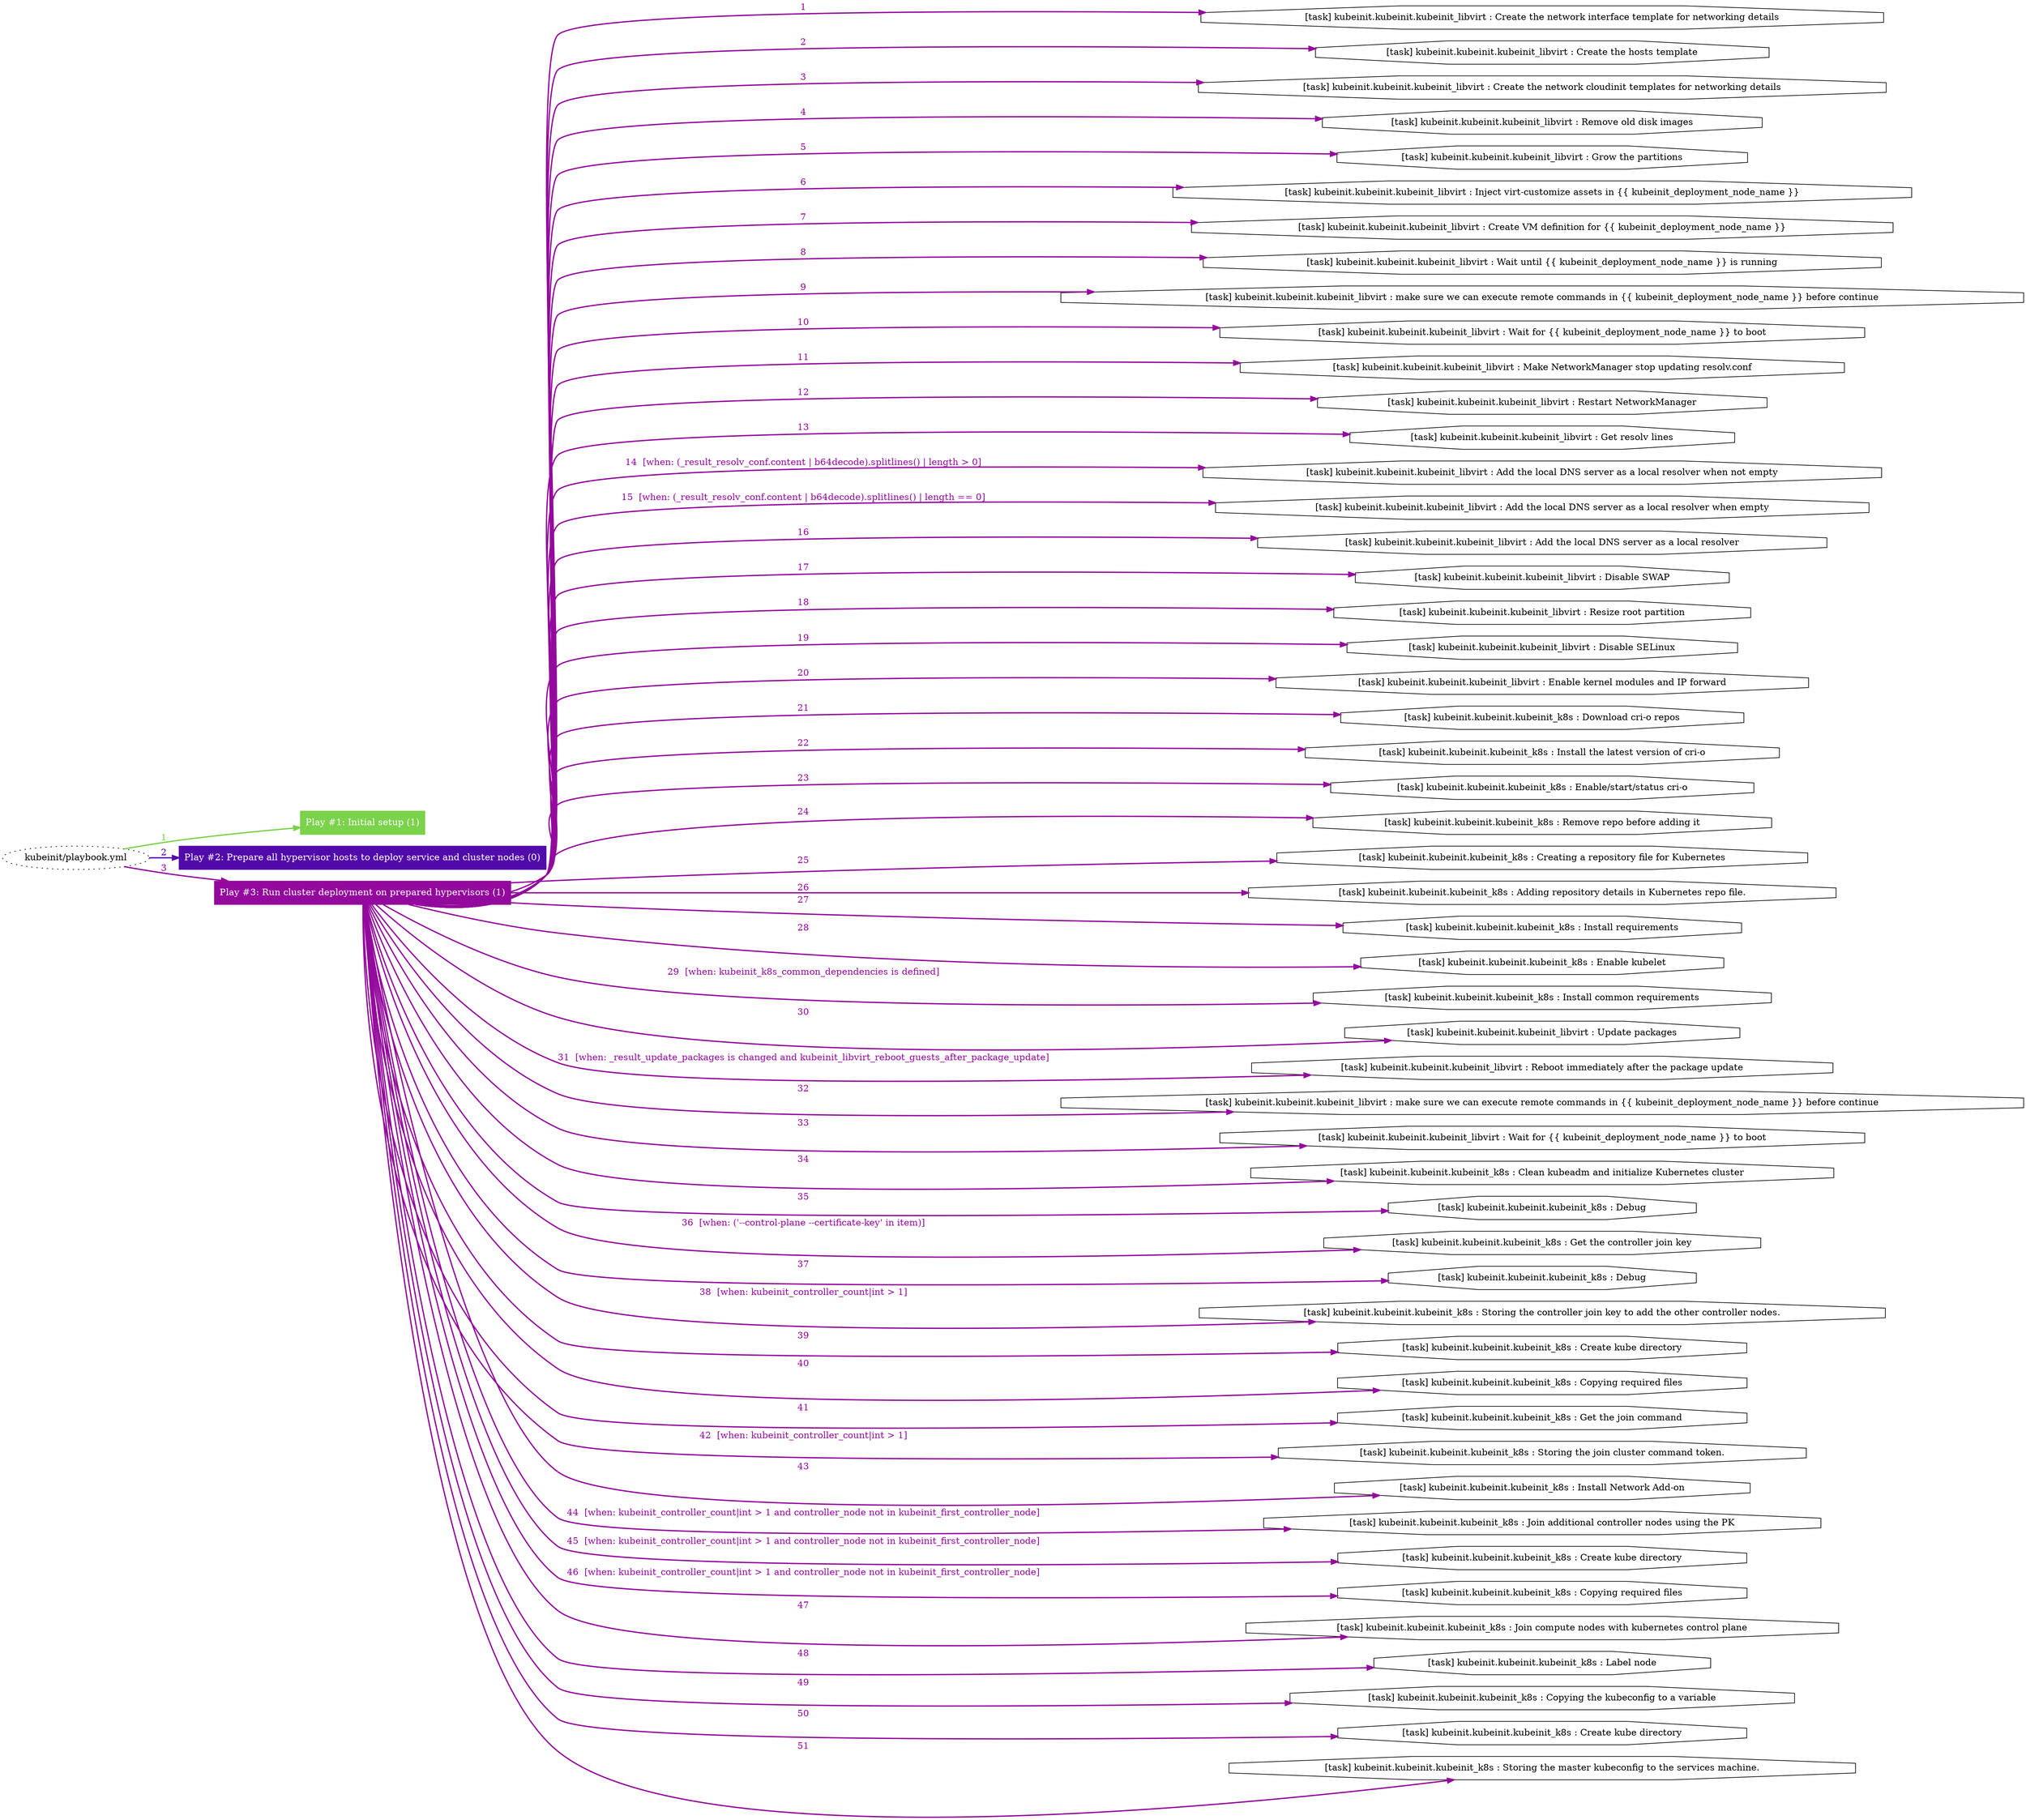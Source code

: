 digraph "kubeinit/playbook.yml "{
	graph [concentrate=true ordering=in rankdir=LR ratio=fill]
	edge [esep=5 sep=10]
	"kubeinit/playbook.yml" [id=root_node style=dotted]
	subgraph "Play #1: Initial setup (1) "{
		"Play #1: Initial setup (1)" [color="#7bd24b" fontcolor="#ffffff" id="play_ced8927b-2a87-4751-b092-b549aaf9714a" shape=box style=filled tooltip=localhost]
		"kubeinit/playbook.yml" -> "Play #1: Initial setup (1)" [label=1 color="#7bd24b" fontcolor="#7bd24b" id="edge_815bdfb1-c96b-40f4-b5c3-1776451f226a" style=bold]
	}
	subgraph "Play #2: Prepare all hypervisor hosts to deploy service and cluster nodes (0) "{
		"Play #2: Prepare all hypervisor hosts to deploy service and cluster nodes (0)" [color="#520bab" fontcolor="#ffffff" id="play_55056aeb-0141-457d-a4e2-bd0a4c1d6c25" shape=box style=filled tooltip=""]
		"kubeinit/playbook.yml" -> "Play #2: Prepare all hypervisor hosts to deploy service and cluster nodes (0)" [label=2 color="#520bab" fontcolor="#520bab" id="edge_2ed3254d-c87b-401a-8506-a2e665f4e94c" style=bold]
	}
	subgraph "Play #3: Run cluster deployment on prepared hypervisors (1) "{
		"Play #3: Run cluster deployment on prepared hypervisors (1)" [color="#94099d" fontcolor="#ffffff" id="play_adfce04e-5a6c-43b0-8154-4d7f9313779a" shape=box style=filled tooltip=localhost]
		"kubeinit/playbook.yml" -> "Play #3: Run cluster deployment on prepared hypervisors (1)" [label=3 color="#94099d" fontcolor="#94099d" id="edge_6b461f4a-6be0-49dc-a176-6b34fa441be9" style=bold]
		"task_feb956a0-6262-4956-aa7f-63d3486749da" [label="[task] kubeinit.kubeinit.kubeinit_libvirt : Create the network interface template for networking details" id="task_feb956a0-6262-4956-aa7f-63d3486749da" shape=octagon tooltip="[task] kubeinit.kubeinit.kubeinit_libvirt : Create the network interface template for networking details"]
		"Play #3: Run cluster deployment on prepared hypervisors (1)" -> "task_feb956a0-6262-4956-aa7f-63d3486749da" [label=1 color="#94099d" fontcolor="#94099d" id="edge_be096d32-93ac-4276-8641-1e2f1af5391f" style=bold]
		"task_0cada47c-e1a1-4f0e-b76e-87929c7f6f66" [label="[task] kubeinit.kubeinit.kubeinit_libvirt : Create the hosts template" id="task_0cada47c-e1a1-4f0e-b76e-87929c7f6f66" shape=octagon tooltip="[task] kubeinit.kubeinit.kubeinit_libvirt : Create the hosts template"]
		"Play #3: Run cluster deployment on prepared hypervisors (1)" -> "task_0cada47c-e1a1-4f0e-b76e-87929c7f6f66" [label=2 color="#94099d" fontcolor="#94099d" id="edge_64524dbc-f39e-4850-9616-2bbff3d71725" style=bold]
		"task_d2191847-9064-40e8-8a02-a9a3e10f3104" [label="[task] kubeinit.kubeinit.kubeinit_libvirt : Create the network cloudinit templates for networking details" id="task_d2191847-9064-40e8-8a02-a9a3e10f3104" shape=octagon tooltip="[task] kubeinit.kubeinit.kubeinit_libvirt : Create the network cloudinit templates for networking details"]
		"Play #3: Run cluster deployment on prepared hypervisors (1)" -> "task_d2191847-9064-40e8-8a02-a9a3e10f3104" [label=3 color="#94099d" fontcolor="#94099d" id="edge_0fc825ae-761c-47be-a6c1-db0be1fa94dd" style=bold]
		"task_f602ad23-d4e7-475b-861e-17c15b46e6ef" [label="[task] kubeinit.kubeinit.kubeinit_libvirt : Remove old disk images" id="task_f602ad23-d4e7-475b-861e-17c15b46e6ef" shape=octagon tooltip="[task] kubeinit.kubeinit.kubeinit_libvirt : Remove old disk images"]
		"Play #3: Run cluster deployment on prepared hypervisors (1)" -> "task_f602ad23-d4e7-475b-861e-17c15b46e6ef" [label=4 color="#94099d" fontcolor="#94099d" id="edge_1f9a6829-4deb-4951-a17e-39fa106051f6" style=bold]
		"task_ceefe7ae-d523-4ea3-8d6d-683d6606ff8c" [label="[task] kubeinit.kubeinit.kubeinit_libvirt : Grow the partitions" id="task_ceefe7ae-d523-4ea3-8d6d-683d6606ff8c" shape=octagon tooltip="[task] kubeinit.kubeinit.kubeinit_libvirt : Grow the partitions"]
		"Play #3: Run cluster deployment on prepared hypervisors (1)" -> "task_ceefe7ae-d523-4ea3-8d6d-683d6606ff8c" [label=5 color="#94099d" fontcolor="#94099d" id="edge_6be9ec8a-04df-4c8b-8601-de89980a3c8b" style=bold]
		"task_aed37da6-1065-442a-8762-e1801efc3a4f" [label="[task] kubeinit.kubeinit.kubeinit_libvirt : Inject virt-customize assets in {{ kubeinit_deployment_node_name }}" id="task_aed37da6-1065-442a-8762-e1801efc3a4f" shape=octagon tooltip="[task] kubeinit.kubeinit.kubeinit_libvirt : Inject virt-customize assets in {{ kubeinit_deployment_node_name }}"]
		"Play #3: Run cluster deployment on prepared hypervisors (1)" -> "task_aed37da6-1065-442a-8762-e1801efc3a4f" [label=6 color="#94099d" fontcolor="#94099d" id="edge_7ce2d3a4-38d5-4729-9acc-931b6f7769fb" style=bold]
		"task_df46fe6d-a829-4af5-9414-3b6071cc0093" [label="[task] kubeinit.kubeinit.kubeinit_libvirt : Create VM definition for {{ kubeinit_deployment_node_name }}" id="task_df46fe6d-a829-4af5-9414-3b6071cc0093" shape=octagon tooltip="[task] kubeinit.kubeinit.kubeinit_libvirt : Create VM definition for {{ kubeinit_deployment_node_name }}"]
		"Play #3: Run cluster deployment on prepared hypervisors (1)" -> "task_df46fe6d-a829-4af5-9414-3b6071cc0093" [label=7 color="#94099d" fontcolor="#94099d" id="edge_467a49f1-e318-4053-a023-f37125769985" style=bold]
		"task_657a6439-f344-4c15-9177-8d21ce08e7b7" [label="[task] kubeinit.kubeinit.kubeinit_libvirt : Wait until {{ kubeinit_deployment_node_name }} is running" id="task_657a6439-f344-4c15-9177-8d21ce08e7b7" shape=octagon tooltip="[task] kubeinit.kubeinit.kubeinit_libvirt : Wait until {{ kubeinit_deployment_node_name }} is running"]
		"Play #3: Run cluster deployment on prepared hypervisors (1)" -> "task_657a6439-f344-4c15-9177-8d21ce08e7b7" [label=8 color="#94099d" fontcolor="#94099d" id="edge_49a758ad-80d3-4dbd-baf7-1640f48421b7" style=bold]
		"task_eb173a9f-c398-4215-b7f0-542ac4ac062e" [label="[task] kubeinit.kubeinit.kubeinit_libvirt : make sure we can execute remote commands in {{ kubeinit_deployment_node_name }} before continue" id="task_eb173a9f-c398-4215-b7f0-542ac4ac062e" shape=octagon tooltip="[task] kubeinit.kubeinit.kubeinit_libvirt : make sure we can execute remote commands in {{ kubeinit_deployment_node_name }} before continue"]
		"Play #3: Run cluster deployment on prepared hypervisors (1)" -> "task_eb173a9f-c398-4215-b7f0-542ac4ac062e" [label=9 color="#94099d" fontcolor="#94099d" id="edge_f1f75438-8ce3-4043-9f57-4cd3cc7f7c1b" style=bold]
		"task_8234266b-5887-4fcf-9631-ff53fdce6041" [label="[task] kubeinit.kubeinit.kubeinit_libvirt : Wait for {{ kubeinit_deployment_node_name }} to boot" id="task_8234266b-5887-4fcf-9631-ff53fdce6041" shape=octagon tooltip="[task] kubeinit.kubeinit.kubeinit_libvirt : Wait for {{ kubeinit_deployment_node_name }} to boot"]
		"Play #3: Run cluster deployment on prepared hypervisors (1)" -> "task_8234266b-5887-4fcf-9631-ff53fdce6041" [label=10 color="#94099d" fontcolor="#94099d" id="edge_35e1b132-d3b9-4263-8a63-4b06278cc0b2" style=bold]
		"task_0d5a8845-2a7d-46fe-a8dd-423b6e533dc7" [label="[task] kubeinit.kubeinit.kubeinit_libvirt : Make NetworkManager stop updating resolv.conf" id="task_0d5a8845-2a7d-46fe-a8dd-423b6e533dc7" shape=octagon tooltip="[task] kubeinit.kubeinit.kubeinit_libvirt : Make NetworkManager stop updating resolv.conf"]
		"Play #3: Run cluster deployment on prepared hypervisors (1)" -> "task_0d5a8845-2a7d-46fe-a8dd-423b6e533dc7" [label=11 color="#94099d" fontcolor="#94099d" id="edge_187afa8e-e51a-4ec8-99f5-a0e8168f3788" style=bold]
		"task_b999994b-073a-4c0a-9373-1a55af2cd8f3" [label="[task] kubeinit.kubeinit.kubeinit_libvirt : Restart NetworkManager" id="task_b999994b-073a-4c0a-9373-1a55af2cd8f3" shape=octagon tooltip="[task] kubeinit.kubeinit.kubeinit_libvirt : Restart NetworkManager"]
		"Play #3: Run cluster deployment on prepared hypervisors (1)" -> "task_b999994b-073a-4c0a-9373-1a55af2cd8f3" [label=12 color="#94099d" fontcolor="#94099d" id="edge_1ea99c04-9650-4e89-92ea-728dd6ff51c4" style=bold]
		"task_8fa75706-3a6b-4af6-81c9-45b772ebe9e5" [label="[task] kubeinit.kubeinit.kubeinit_libvirt : Get resolv lines" id="task_8fa75706-3a6b-4af6-81c9-45b772ebe9e5" shape=octagon tooltip="[task] kubeinit.kubeinit.kubeinit_libvirt : Get resolv lines"]
		"Play #3: Run cluster deployment on prepared hypervisors (1)" -> "task_8fa75706-3a6b-4af6-81c9-45b772ebe9e5" [label=13 color="#94099d" fontcolor="#94099d" id="edge_499dd838-f43a-459a-a15f-04ba4b3c023c" style=bold]
		"task_420c3bf2-f2ea-4f94-a0b6-2d90c6c98727" [label="[task] kubeinit.kubeinit.kubeinit_libvirt : Add the local DNS server as a local resolver when not empty" id="task_420c3bf2-f2ea-4f94-a0b6-2d90c6c98727" shape=octagon tooltip="[task] kubeinit.kubeinit.kubeinit_libvirt : Add the local DNS server as a local resolver when not empty"]
		"Play #3: Run cluster deployment on prepared hypervisors (1)" -> "task_420c3bf2-f2ea-4f94-a0b6-2d90c6c98727" [label="14  [when: (_result_resolv_conf.content | b64decode).splitlines() | length > 0]" color="#94099d" fontcolor="#94099d" id="edge_574965d0-1098-411d-8923-4fe0495429b6" style=bold]
		"task_e37766fd-b73d-4464-8b5a-ed10b77a6521" [label="[task] kubeinit.kubeinit.kubeinit_libvirt : Add the local DNS server as a local resolver when empty" id="task_e37766fd-b73d-4464-8b5a-ed10b77a6521" shape=octagon tooltip="[task] kubeinit.kubeinit.kubeinit_libvirt : Add the local DNS server as a local resolver when empty"]
		"Play #3: Run cluster deployment on prepared hypervisors (1)" -> "task_e37766fd-b73d-4464-8b5a-ed10b77a6521" [label="15  [when: (_result_resolv_conf.content | b64decode).splitlines() | length == 0]" color="#94099d" fontcolor="#94099d" id="edge_cc37394c-d4f8-4e65-bba4-a8fec016a073" style=bold]
		"task_47401c48-cd35-4b4d-9e6d-f6693da8087d" [label="[task] kubeinit.kubeinit.kubeinit_libvirt : Add the local DNS server as a local resolver" id="task_47401c48-cd35-4b4d-9e6d-f6693da8087d" shape=octagon tooltip="[task] kubeinit.kubeinit.kubeinit_libvirt : Add the local DNS server as a local resolver"]
		"Play #3: Run cluster deployment on prepared hypervisors (1)" -> "task_47401c48-cd35-4b4d-9e6d-f6693da8087d" [label=16 color="#94099d" fontcolor="#94099d" id="edge_dff98f49-6c0f-4115-8738-42c6ca7653ed" style=bold]
		"task_abb367d4-8ab6-4773-8ccb-75f5fc9a3e50" [label="[task] kubeinit.kubeinit.kubeinit_libvirt : Disable SWAP" id="task_abb367d4-8ab6-4773-8ccb-75f5fc9a3e50" shape=octagon tooltip="[task] kubeinit.kubeinit.kubeinit_libvirt : Disable SWAP"]
		"Play #3: Run cluster deployment on prepared hypervisors (1)" -> "task_abb367d4-8ab6-4773-8ccb-75f5fc9a3e50" [label=17 color="#94099d" fontcolor="#94099d" id="edge_fb910f38-cc78-43c3-b54a-5bac52c95b38" style=bold]
		"task_a3a77eac-289b-4749-8500-71f843d2b7d4" [label="[task] kubeinit.kubeinit.kubeinit_libvirt : Resize root partition" id="task_a3a77eac-289b-4749-8500-71f843d2b7d4" shape=octagon tooltip="[task] kubeinit.kubeinit.kubeinit_libvirt : Resize root partition"]
		"Play #3: Run cluster deployment on prepared hypervisors (1)" -> "task_a3a77eac-289b-4749-8500-71f843d2b7d4" [label=18 color="#94099d" fontcolor="#94099d" id="edge_649c6dcc-da8b-4fbc-ab49-d78a578669ec" style=bold]
		"task_55de279f-1669-4aaf-9682-cb873b40f4a9" [label="[task] kubeinit.kubeinit.kubeinit_libvirt : Disable SELinux" id="task_55de279f-1669-4aaf-9682-cb873b40f4a9" shape=octagon tooltip="[task] kubeinit.kubeinit.kubeinit_libvirt : Disable SELinux"]
		"Play #3: Run cluster deployment on prepared hypervisors (1)" -> "task_55de279f-1669-4aaf-9682-cb873b40f4a9" [label=19 color="#94099d" fontcolor="#94099d" id="edge_42c1e620-cf49-4bcd-8ca2-9ecda383c35f" style=bold]
		"task_29f6996f-4381-4563-bbdd-8cec6d54ea20" [label="[task] kubeinit.kubeinit.kubeinit_libvirt : Enable kernel modules and IP forward" id="task_29f6996f-4381-4563-bbdd-8cec6d54ea20" shape=octagon tooltip="[task] kubeinit.kubeinit.kubeinit_libvirt : Enable kernel modules and IP forward"]
		"Play #3: Run cluster deployment on prepared hypervisors (1)" -> "task_29f6996f-4381-4563-bbdd-8cec6d54ea20" [label=20 color="#94099d" fontcolor="#94099d" id="edge_d01aeb90-7f04-4f3f-b97f-275bcacd3aef" style=bold]
		"task_cc2cf9cd-e9eb-45a5-98ad-2afba19fa369" [label="[task] kubeinit.kubeinit.kubeinit_k8s : Download cri-o repos" id="task_cc2cf9cd-e9eb-45a5-98ad-2afba19fa369" shape=octagon tooltip="[task] kubeinit.kubeinit.kubeinit_k8s : Download cri-o repos"]
		"Play #3: Run cluster deployment on prepared hypervisors (1)" -> "task_cc2cf9cd-e9eb-45a5-98ad-2afba19fa369" [label=21 color="#94099d" fontcolor="#94099d" id="edge_2d61ddf7-8772-4ca4-97ad-94a83c7546ee" style=bold]
		"task_211bd3a5-d702-4bcb-bb73-1ea650c3001d" [label="[task] kubeinit.kubeinit.kubeinit_k8s : Install the latest version of cri-o" id="task_211bd3a5-d702-4bcb-bb73-1ea650c3001d" shape=octagon tooltip="[task] kubeinit.kubeinit.kubeinit_k8s : Install the latest version of cri-o"]
		"Play #3: Run cluster deployment on prepared hypervisors (1)" -> "task_211bd3a5-d702-4bcb-bb73-1ea650c3001d" [label=22 color="#94099d" fontcolor="#94099d" id="edge_ecfeb049-ce85-4f88-9138-e8a51ff154cc" style=bold]
		"task_473466f5-f961-4dda-bb44-db4e2eea3473" [label="[task] kubeinit.kubeinit.kubeinit_k8s : Enable/start/status cri-o" id="task_473466f5-f961-4dda-bb44-db4e2eea3473" shape=octagon tooltip="[task] kubeinit.kubeinit.kubeinit_k8s : Enable/start/status cri-o"]
		"Play #3: Run cluster deployment on prepared hypervisors (1)" -> "task_473466f5-f961-4dda-bb44-db4e2eea3473" [label=23 color="#94099d" fontcolor="#94099d" id="edge_e362ad9e-58dc-4cf6-bd82-b0ca8ea761a0" style=bold]
		"task_59788f1b-e6bc-456f-bda1-6b61a43127a9" [label="[task] kubeinit.kubeinit.kubeinit_k8s : Remove repo before adding it" id="task_59788f1b-e6bc-456f-bda1-6b61a43127a9" shape=octagon tooltip="[task] kubeinit.kubeinit.kubeinit_k8s : Remove repo before adding it"]
		"Play #3: Run cluster deployment on prepared hypervisors (1)" -> "task_59788f1b-e6bc-456f-bda1-6b61a43127a9" [label=24 color="#94099d" fontcolor="#94099d" id="edge_8a9803e3-1d79-401e-8032-7b1959fe3230" style=bold]
		"task_a68c395e-426f-4800-a900-bb62c0cdc631" [label="[task] kubeinit.kubeinit.kubeinit_k8s : Creating a repository file for Kubernetes" id="task_a68c395e-426f-4800-a900-bb62c0cdc631" shape=octagon tooltip="[task] kubeinit.kubeinit.kubeinit_k8s : Creating a repository file for Kubernetes"]
		"Play #3: Run cluster deployment on prepared hypervisors (1)" -> "task_a68c395e-426f-4800-a900-bb62c0cdc631" [label=25 color="#94099d" fontcolor="#94099d" id="edge_0372ea13-9114-45da-aeb4-695165011d6b" style=bold]
		"task_12d7fb70-07b0-4c4b-8deb-159a8d71db39" [label="[task] kubeinit.kubeinit.kubeinit_k8s : Adding repository details in Kubernetes repo file." id="task_12d7fb70-07b0-4c4b-8deb-159a8d71db39" shape=octagon tooltip="[task] kubeinit.kubeinit.kubeinit_k8s : Adding repository details in Kubernetes repo file."]
		"Play #3: Run cluster deployment on prepared hypervisors (1)" -> "task_12d7fb70-07b0-4c4b-8deb-159a8d71db39" [label=26 color="#94099d" fontcolor="#94099d" id="edge_0c8a7295-e754-4b45-90e5-2e7222c977b5" style=bold]
		"task_b2535f0e-5441-433e-884f-b6bcba29e4fe" [label="[task] kubeinit.kubeinit.kubeinit_k8s : Install requirements" id="task_b2535f0e-5441-433e-884f-b6bcba29e4fe" shape=octagon tooltip="[task] kubeinit.kubeinit.kubeinit_k8s : Install requirements"]
		"Play #3: Run cluster deployment on prepared hypervisors (1)" -> "task_b2535f0e-5441-433e-884f-b6bcba29e4fe" [label=27 color="#94099d" fontcolor="#94099d" id="edge_2c2171d3-b7bd-4168-8cdf-65dfbdb3a510" style=bold]
		"task_f9185351-6130-4c9a-b300-84c0df062988" [label="[task] kubeinit.kubeinit.kubeinit_k8s : Enable kubelet" id="task_f9185351-6130-4c9a-b300-84c0df062988" shape=octagon tooltip="[task] kubeinit.kubeinit.kubeinit_k8s : Enable kubelet"]
		"Play #3: Run cluster deployment on prepared hypervisors (1)" -> "task_f9185351-6130-4c9a-b300-84c0df062988" [label=28 color="#94099d" fontcolor="#94099d" id="edge_f47eeb1d-cf5b-4d19-b8d9-a0b476df6e7e" style=bold]
		"task_0b875c79-e1de-47a6-8d5a-b956af201911" [label="[task] kubeinit.kubeinit.kubeinit_k8s : Install common requirements" id="task_0b875c79-e1de-47a6-8d5a-b956af201911" shape=octagon tooltip="[task] kubeinit.kubeinit.kubeinit_k8s : Install common requirements"]
		"Play #3: Run cluster deployment on prepared hypervisors (1)" -> "task_0b875c79-e1de-47a6-8d5a-b956af201911" [label="29  [when: kubeinit_k8s_common_dependencies is defined]" color="#94099d" fontcolor="#94099d" id="edge_becc8a86-c139-4bbc-95fa-0f93c91607c4" style=bold]
		"task_96434120-1ac6-4661-a677-e8a989664aa3" [label="[task] kubeinit.kubeinit.kubeinit_libvirt : Update packages" id="task_96434120-1ac6-4661-a677-e8a989664aa3" shape=octagon tooltip="[task] kubeinit.kubeinit.kubeinit_libvirt : Update packages"]
		"Play #3: Run cluster deployment on prepared hypervisors (1)" -> "task_96434120-1ac6-4661-a677-e8a989664aa3" [label=30 color="#94099d" fontcolor="#94099d" id="edge_637f3618-3dcf-48e6-9568-b35e97a74794" style=bold]
		"task_76f7632a-4ccc-4263-8353-5b72e9b25484" [label="[task] kubeinit.kubeinit.kubeinit_libvirt : Reboot immediately after the package update" id="task_76f7632a-4ccc-4263-8353-5b72e9b25484" shape=octagon tooltip="[task] kubeinit.kubeinit.kubeinit_libvirt : Reboot immediately after the package update"]
		"Play #3: Run cluster deployment on prepared hypervisors (1)" -> "task_76f7632a-4ccc-4263-8353-5b72e9b25484" [label="31  [when: _result_update_packages is changed and kubeinit_libvirt_reboot_guests_after_package_update]" color="#94099d" fontcolor="#94099d" id="edge_769e01a6-5f89-4c17-8fb7-31feba728fbc" style=bold]
		"task_38b958b0-a7f5-452a-808b-1e5a6dace412" [label="[task] kubeinit.kubeinit.kubeinit_libvirt : make sure we can execute remote commands in {{ kubeinit_deployment_node_name }} before continue" id="task_38b958b0-a7f5-452a-808b-1e5a6dace412" shape=octagon tooltip="[task] kubeinit.kubeinit.kubeinit_libvirt : make sure we can execute remote commands in {{ kubeinit_deployment_node_name }} before continue"]
		"Play #3: Run cluster deployment on prepared hypervisors (1)" -> "task_38b958b0-a7f5-452a-808b-1e5a6dace412" [label=32 color="#94099d" fontcolor="#94099d" id="edge_5a9aadf3-d58f-4cc4-a0ee-694309f0e613" style=bold]
		"task_a265215d-94b9-4d1b-aedf-275e4f5f2971" [label="[task] kubeinit.kubeinit.kubeinit_libvirt : Wait for {{ kubeinit_deployment_node_name }} to boot" id="task_a265215d-94b9-4d1b-aedf-275e4f5f2971" shape=octagon tooltip="[task] kubeinit.kubeinit.kubeinit_libvirt : Wait for {{ kubeinit_deployment_node_name }} to boot"]
		"Play #3: Run cluster deployment on prepared hypervisors (1)" -> "task_a265215d-94b9-4d1b-aedf-275e4f5f2971" [label=33 color="#94099d" fontcolor="#94099d" id="edge_29d717f1-ea9e-4ec3-a6c6-368f8879c430" style=bold]
		"task_ccb96c5c-f12e-44b4-872c-2742fb2d7e08" [label="[task] kubeinit.kubeinit.kubeinit_k8s : Clean kubeadm and initialize Kubernetes cluster" id="task_ccb96c5c-f12e-44b4-872c-2742fb2d7e08" shape=octagon tooltip="[task] kubeinit.kubeinit.kubeinit_k8s : Clean kubeadm and initialize Kubernetes cluster"]
		"Play #3: Run cluster deployment on prepared hypervisors (1)" -> "task_ccb96c5c-f12e-44b4-872c-2742fb2d7e08" [label=34 color="#94099d" fontcolor="#94099d" id="edge_4031a3e9-6ea4-4bf7-8a66-1b2cdf8b6420" style=bold]
		"task_2c087ab5-234c-4e67-9f11-1bdc6cb98184" [label="[task] kubeinit.kubeinit.kubeinit_k8s : Debug" id="task_2c087ab5-234c-4e67-9f11-1bdc6cb98184" shape=octagon tooltip="[task] kubeinit.kubeinit.kubeinit_k8s : Debug"]
		"Play #3: Run cluster deployment on prepared hypervisors (1)" -> "task_2c087ab5-234c-4e67-9f11-1bdc6cb98184" [label=35 color="#94099d" fontcolor="#94099d" id="edge_2ddec57c-40f2-403d-8bc5-cb6ce012c772" style=bold]
		"task_5f4b5e01-2879-49bf-8091-d63ca2c32cad" [label="[task] kubeinit.kubeinit.kubeinit_k8s : Get the controller join key" id="task_5f4b5e01-2879-49bf-8091-d63ca2c32cad" shape=octagon tooltip="[task] kubeinit.kubeinit.kubeinit_k8s : Get the controller join key"]
		"Play #3: Run cluster deployment on prepared hypervisors (1)" -> "task_5f4b5e01-2879-49bf-8091-d63ca2c32cad" [label="36  [when: ('--control-plane --certificate-key' in item)]" color="#94099d" fontcolor="#94099d" id="edge_8f931df9-eb7c-41c6-bf22-214ef182407d" style=bold]
		"task_fa863527-8b63-45cd-a618-945163d8ff7e" [label="[task] kubeinit.kubeinit.kubeinit_k8s : Debug" id="task_fa863527-8b63-45cd-a618-945163d8ff7e" shape=octagon tooltip="[task] kubeinit.kubeinit.kubeinit_k8s : Debug"]
		"Play #3: Run cluster deployment on prepared hypervisors (1)" -> "task_fa863527-8b63-45cd-a618-945163d8ff7e" [label=37 color="#94099d" fontcolor="#94099d" id="edge_70dcc394-0b69-4719-990a-40b81ffc5b9b" style=bold]
		"task_c2f56d0e-c501-43f1-9bcb-8eaa24f0a46e" [label="[task] kubeinit.kubeinit.kubeinit_k8s : Storing the controller join key to add the other controller nodes." id="task_c2f56d0e-c501-43f1-9bcb-8eaa24f0a46e" shape=octagon tooltip="[task] kubeinit.kubeinit.kubeinit_k8s : Storing the controller join key to add the other controller nodes."]
		"Play #3: Run cluster deployment on prepared hypervisors (1)" -> "task_c2f56d0e-c501-43f1-9bcb-8eaa24f0a46e" [label="38  [when: kubeinit_controller_count|int > 1]" color="#94099d" fontcolor="#94099d" id="edge_7f7f6e38-d1fe-4305-93d2-264052a9cbd2" style=bold]
		"task_1cfa88e9-0afd-4ee0-9e04-c838723d9ec7" [label="[task] kubeinit.kubeinit.kubeinit_k8s : Create kube directory" id="task_1cfa88e9-0afd-4ee0-9e04-c838723d9ec7" shape=octagon tooltip="[task] kubeinit.kubeinit.kubeinit_k8s : Create kube directory"]
		"Play #3: Run cluster deployment on prepared hypervisors (1)" -> "task_1cfa88e9-0afd-4ee0-9e04-c838723d9ec7" [label=39 color="#94099d" fontcolor="#94099d" id="edge_7948e435-ca25-48ed-a53f-f905eb13f43e" style=bold]
		"task_4cbb03ab-875f-4524-8737-5f9b67410617" [label="[task] kubeinit.kubeinit.kubeinit_k8s : Copying required files" id="task_4cbb03ab-875f-4524-8737-5f9b67410617" shape=octagon tooltip="[task] kubeinit.kubeinit.kubeinit_k8s : Copying required files"]
		"Play #3: Run cluster deployment on prepared hypervisors (1)" -> "task_4cbb03ab-875f-4524-8737-5f9b67410617" [label=40 color="#94099d" fontcolor="#94099d" id="edge_94f186f2-d00a-4309-bff2-3ea23e138a83" style=bold]
		"task_ee04f53d-d00d-411c-8976-c392df4911dd" [label="[task] kubeinit.kubeinit.kubeinit_k8s : Get the join command" id="task_ee04f53d-d00d-411c-8976-c392df4911dd" shape=octagon tooltip="[task] kubeinit.kubeinit.kubeinit_k8s : Get the join command"]
		"Play #3: Run cluster deployment on prepared hypervisors (1)" -> "task_ee04f53d-d00d-411c-8976-c392df4911dd" [label=41 color="#94099d" fontcolor="#94099d" id="edge_3d30bb0a-60a4-41bb-a2b3-6a8b87c4e2f2" style=bold]
		"task_615d764e-71db-4c5c-b899-3c6904951c70" [label="[task] kubeinit.kubeinit.kubeinit_k8s : Storing the join cluster command token." id="task_615d764e-71db-4c5c-b899-3c6904951c70" shape=octagon tooltip="[task] kubeinit.kubeinit.kubeinit_k8s : Storing the join cluster command token."]
		"Play #3: Run cluster deployment on prepared hypervisors (1)" -> "task_615d764e-71db-4c5c-b899-3c6904951c70" [label="42  [when: kubeinit_controller_count|int > 1]" color="#94099d" fontcolor="#94099d" id="edge_4a560210-9326-4713-a707-ba8f3abedc9e" style=bold]
		"task_dd207e21-c170-4aa4-acd1-41635de35fb2" [label="[task] kubeinit.kubeinit.kubeinit_k8s : Install Network Add-on" id="task_dd207e21-c170-4aa4-acd1-41635de35fb2" shape=octagon tooltip="[task] kubeinit.kubeinit.kubeinit_k8s : Install Network Add-on"]
		"Play #3: Run cluster deployment on prepared hypervisors (1)" -> "task_dd207e21-c170-4aa4-acd1-41635de35fb2" [label=43 color="#94099d" fontcolor="#94099d" id="edge_d721898e-0ca2-4902-ae65-61705337a14e" style=bold]
		"task_9b3eb571-9535-4d2c-82df-b06aff72bf39" [label="[task] kubeinit.kubeinit.kubeinit_k8s : Join additional controller nodes using the PK" id="task_9b3eb571-9535-4d2c-82df-b06aff72bf39" shape=octagon tooltip="[task] kubeinit.kubeinit.kubeinit_k8s : Join additional controller nodes using the PK"]
		"Play #3: Run cluster deployment on prepared hypervisors (1)" -> "task_9b3eb571-9535-4d2c-82df-b06aff72bf39" [label="44  [when: kubeinit_controller_count|int > 1 and controller_node not in kubeinit_first_controller_node]" color="#94099d" fontcolor="#94099d" id="edge_43320583-da3b-4415-8b08-f10cdc481d93" style=bold]
		"task_d8ac2c78-368c-4813-ae45-6c1f0fb226be" [label="[task] kubeinit.kubeinit.kubeinit_k8s : Create kube directory" id="task_d8ac2c78-368c-4813-ae45-6c1f0fb226be" shape=octagon tooltip="[task] kubeinit.kubeinit.kubeinit_k8s : Create kube directory"]
		"Play #3: Run cluster deployment on prepared hypervisors (1)" -> "task_d8ac2c78-368c-4813-ae45-6c1f0fb226be" [label="45  [when: kubeinit_controller_count|int > 1 and controller_node not in kubeinit_first_controller_node]" color="#94099d" fontcolor="#94099d" id="edge_82427dc5-31f0-4d36-89bd-a29a960b4284" style=bold]
		"task_23cd89af-8198-4680-868e-78d9aaacc902" [label="[task] kubeinit.kubeinit.kubeinit_k8s : Copying required files" id="task_23cd89af-8198-4680-868e-78d9aaacc902" shape=octagon tooltip="[task] kubeinit.kubeinit.kubeinit_k8s : Copying required files"]
		"Play #3: Run cluster deployment on prepared hypervisors (1)" -> "task_23cd89af-8198-4680-868e-78d9aaacc902" [label="46  [when: kubeinit_controller_count|int > 1 and controller_node not in kubeinit_first_controller_node]" color="#94099d" fontcolor="#94099d" id="edge_5d6f9721-b132-4d65-b6eb-73054e0433c4" style=bold]
		"task_153fa5a6-b4bb-48cb-8b1d-a780650fa7c9" [label="[task] kubeinit.kubeinit.kubeinit_k8s : Join compute nodes with kubernetes control plane" id="task_153fa5a6-b4bb-48cb-8b1d-a780650fa7c9" shape=octagon tooltip="[task] kubeinit.kubeinit.kubeinit_k8s : Join compute nodes with kubernetes control plane"]
		"Play #3: Run cluster deployment on prepared hypervisors (1)" -> "task_153fa5a6-b4bb-48cb-8b1d-a780650fa7c9" [label=47 color="#94099d" fontcolor="#94099d" id="edge_213e6487-0179-40d0-9c44-0596507f74b8" style=bold]
		"task_6e7d4359-be3b-482a-8a13-fa446c7918ac" [label="[task] kubeinit.kubeinit.kubeinit_k8s : Label node" id="task_6e7d4359-be3b-482a-8a13-fa446c7918ac" shape=octagon tooltip="[task] kubeinit.kubeinit.kubeinit_k8s : Label node"]
		"Play #3: Run cluster deployment on prepared hypervisors (1)" -> "task_6e7d4359-be3b-482a-8a13-fa446c7918ac" [label=48 color="#94099d" fontcolor="#94099d" id="edge_ca859b78-e939-4bb0-8c1e-7cff36b155dc" style=bold]
		"task_b6baac64-b91b-4e44-8dba-a99da5ef1de1" [label="[task] kubeinit.kubeinit.kubeinit_k8s : Copying the kubeconfig to a variable" id="task_b6baac64-b91b-4e44-8dba-a99da5ef1de1" shape=octagon tooltip="[task] kubeinit.kubeinit.kubeinit_k8s : Copying the kubeconfig to a variable"]
		"Play #3: Run cluster deployment on prepared hypervisors (1)" -> "task_b6baac64-b91b-4e44-8dba-a99da5ef1de1" [label=49 color="#94099d" fontcolor="#94099d" id="edge_8b5ffbea-76f3-45c1-9925-b6bc659035d4" style=bold]
		"task_f23b38cd-c2f0-4df7-9103-051dfe281772" [label="[task] kubeinit.kubeinit.kubeinit_k8s : Create kube directory" id="task_f23b38cd-c2f0-4df7-9103-051dfe281772" shape=octagon tooltip="[task] kubeinit.kubeinit.kubeinit_k8s : Create kube directory"]
		"Play #3: Run cluster deployment on prepared hypervisors (1)" -> "task_f23b38cd-c2f0-4df7-9103-051dfe281772" [label=50 color="#94099d" fontcolor="#94099d" id="edge_6daa692c-9809-4246-9c54-f67cd072f310" style=bold]
		"task_e726d912-ee6d-474f-a6e3-98e7476f7491" [label="[task] kubeinit.kubeinit.kubeinit_k8s : Storing the master kubeconfig to the services machine." id="task_e726d912-ee6d-474f-a6e3-98e7476f7491" shape=octagon tooltip="[task] kubeinit.kubeinit.kubeinit_k8s : Storing the master kubeconfig to the services machine."]
		"Play #3: Run cluster deployment on prepared hypervisors (1)" -> "task_e726d912-ee6d-474f-a6e3-98e7476f7491" [label=51 color="#94099d" fontcolor="#94099d" id="edge_29c5f5e8-f409-45e0-8659-d60c2f38d943" style=bold]
	}
}
